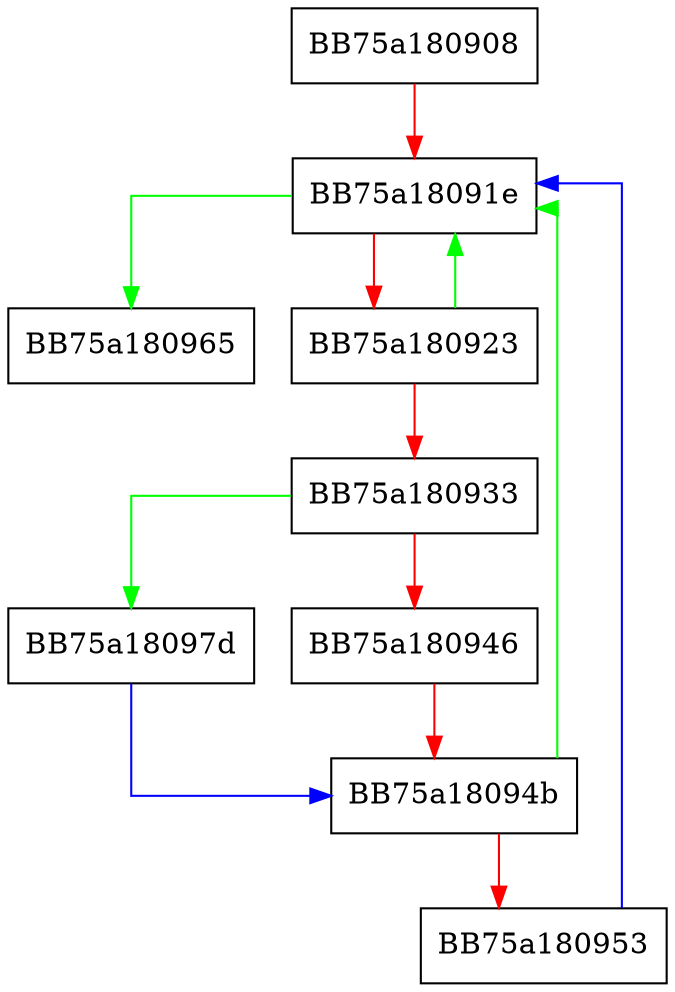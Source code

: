 digraph _Locimp_dtor {
  node [shape="box"];
  graph [splines=ortho];
  BB75a180908 -> BB75a18091e [color="red"];
  BB75a18091e -> BB75a180965 [color="green"];
  BB75a18091e -> BB75a180923 [color="red"];
  BB75a180923 -> BB75a18091e [color="green"];
  BB75a180923 -> BB75a180933 [color="red"];
  BB75a180933 -> BB75a18097d [color="green"];
  BB75a180933 -> BB75a180946 [color="red"];
  BB75a180946 -> BB75a18094b [color="red"];
  BB75a18094b -> BB75a18091e [color="green"];
  BB75a18094b -> BB75a180953 [color="red"];
  BB75a180953 -> BB75a18091e [color="blue"];
  BB75a18097d -> BB75a18094b [color="blue"];
}